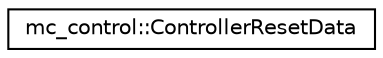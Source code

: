 digraph "Graphical Class Hierarchy"
{
 // INTERACTIVE_SVG=YES
  edge [fontname="Helvetica",fontsize="10",labelfontname="Helvetica",labelfontsize="10"];
  node [fontname="Helvetica",fontsize="10",shape=record];
  rankdir="LR";
  Node0 [label="mc_control::ControllerResetData",height=0.2,width=0.4,color="black", fillcolor="white", style="filled",URL="$structmc__control_1_1ControllerResetData.html",tooltip="Contains information allowing the controller to start smoothly from the current state of the robot..."];
}
